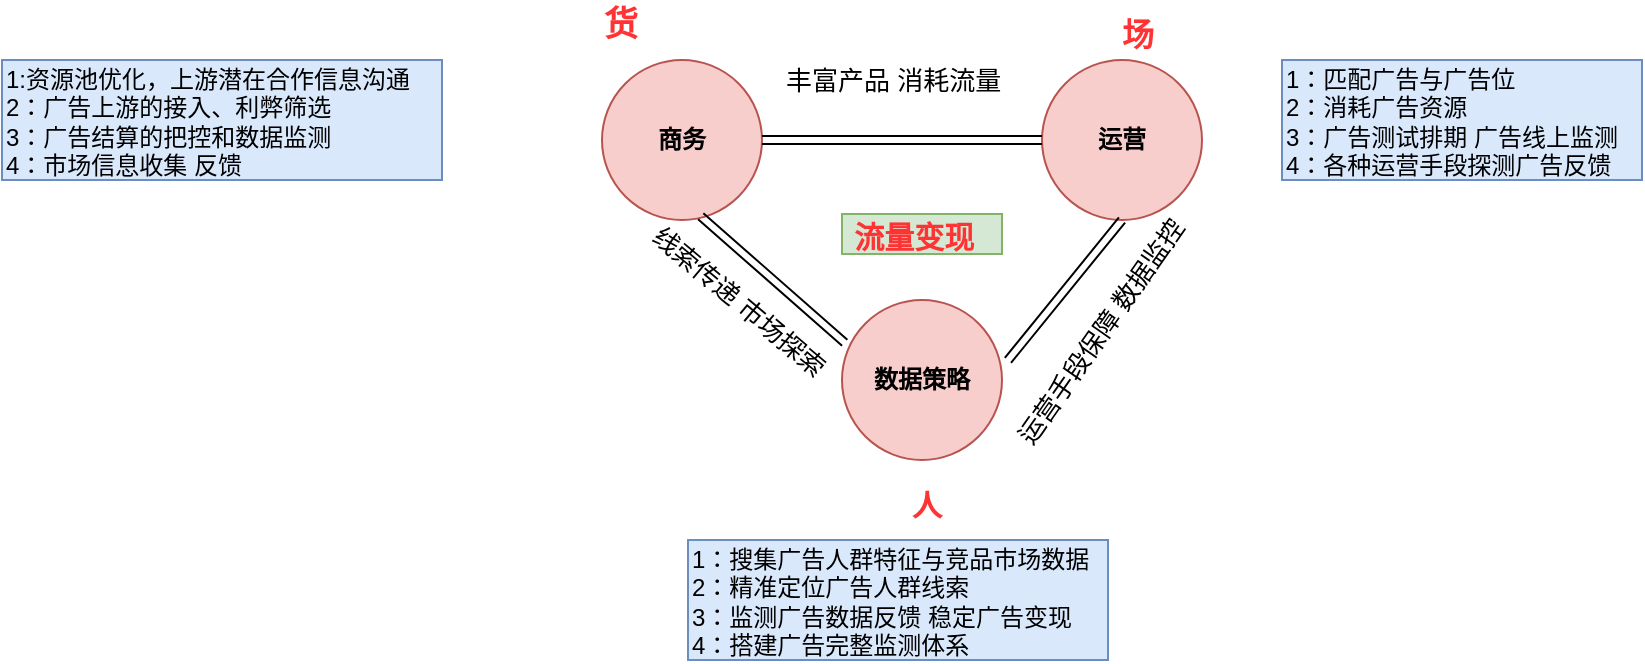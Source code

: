 <mxfile pages="1" version="11.2.4" type="github"><diagram id="uT4ai2NyqeFOxArQsVJe" name="Page-1"><mxGraphModel dx="1865" dy="550" grid="1" gridSize="10" guides="1" tooltips="1" connect="1" arrows="1" fold="1" page="1" pageScale="1" pageWidth="827" pageHeight="1169" math="0" shadow="0"><root><mxCell id="0"/><mxCell id="1" parent="0"/><mxCell id="UptYarmIDt0Itl027zg8-4" value="1:资源池优化，上游潜在合作信息沟通&lt;br&gt;2：广告上游的接入、利弊筛选&lt;br&gt;3：广告结算的把控和数据监测&lt;br&gt;4：市场信息收集 反馈" style="text;html=1;resizable=0;points=[];autosize=1;align=left;verticalAlign=top;spacingTop=-4;fillColor=#dae8fc;strokeColor=#6c8ebf;" vertex="1" parent="1"><mxGeometry x="-40" y="80" width="220" height="60" as="geometry"/></mxCell><mxCell id="UptYarmIDt0Itl027zg8-5" value="商务" style="ellipse;whiteSpace=wrap;html=1;aspect=fixed;fillColor=#f8cecc;strokeColor=#b85450;fontStyle=1" vertex="1" parent="1"><mxGeometry x="260" y="80" width="80" height="80" as="geometry"/></mxCell><mxCell id="UptYarmIDt0Itl027zg8-6" value="运营" style="ellipse;whiteSpace=wrap;html=1;aspect=fixed;fillColor=#f8cecc;strokeColor=#b85450;fontStyle=1" vertex="1" parent="1"><mxGeometry x="480" y="80" width="80" height="80" as="geometry"/></mxCell><mxCell id="UptYarmIDt0Itl027zg8-7" value="数据策略" style="ellipse;whiteSpace=wrap;html=1;aspect=fixed;fillColor=#f8cecc;strokeColor=#b85450;fontStyle=1" vertex="1" parent="1"><mxGeometry x="380" y="200" width="80" height="80" as="geometry"/></mxCell><mxCell id="UptYarmIDt0Itl027zg8-8" value="" style="shape=link;html=1;exitX=1;exitY=0.5;exitDx=0;exitDy=0;entryX=0;entryY=0.5;entryDx=0;entryDy=0;" edge="1" parent="1" source="UptYarmIDt0Itl027zg8-5" target="UptYarmIDt0Itl027zg8-6"><mxGeometry width="50" height="50" relative="1" as="geometry"><mxPoint x="360" y="150" as="sourcePoint"/><mxPoint x="460" y="120" as="targetPoint"/></mxGeometry></mxCell><mxCell id="UptYarmIDt0Itl027zg8-9" value="" style="shape=link;html=1;exitX=0.617;exitY=0.977;exitDx=0;exitDy=0;entryX=0.017;entryY=0.267;entryDx=0;entryDy=0;exitPerimeter=0;entryPerimeter=0;" edge="1" parent="1" source="UptYarmIDt0Itl027zg8-5" target="UptYarmIDt0Itl027zg8-7"><mxGeometry width="50" height="50" relative="1" as="geometry"><mxPoint x="350" y="130" as="sourcePoint"/><mxPoint x="490" y="130" as="targetPoint"/></mxGeometry></mxCell><mxCell id="UptYarmIDt0Itl027zg8-11" value="" style="shape=link;html=1;entryX=0.5;entryY=1;entryDx=0;entryDy=0;exitX=1.037;exitY=0.377;exitDx=0;exitDy=0;exitPerimeter=0;" edge="1" parent="1" source="UptYarmIDt0Itl027zg8-7" target="UptYarmIDt0Itl027zg8-6"><mxGeometry width="50" height="50" relative="1" as="geometry"><mxPoint x="470" y="230" as="sourcePoint"/><mxPoint x="540" y="190" as="targetPoint"/></mxGeometry></mxCell><mxCell id="UptYarmIDt0Itl027zg8-12" value="&lt;font color=&quot;#ff3333&quot; size=&quot;1&quot;&gt;&lt;b style=&quot;font-size: 17px&quot;&gt;货&lt;/b&gt;&lt;/font&gt;" style="text;html=1;resizable=0;points=[];autosize=1;align=left;verticalAlign=top;spacingTop=-4;" vertex="1" parent="1"><mxGeometry x="259" y="50" width="30" height="20" as="geometry"/></mxCell><mxCell id="UptYarmIDt0Itl027zg8-13" value="&lt;font color=&quot;#ff3333&quot; style=&quot;font-size: 16px&quot;&gt;场&lt;/font&gt;" style="text;html=1;resizable=0;points=[];autosize=1;align=left;verticalAlign=top;spacingTop=-4;fontStyle=1" vertex="1" parent="1"><mxGeometry x="518" y="55" width="30" height="20" as="geometry"/></mxCell><mxCell id="UptYarmIDt0Itl027zg8-14" value="&lt;span style=&quot;font-size: 15px;&quot;&gt;&lt;font color=&quot;#ff3333&quot; style=&quot;font-size: 15px;&quot;&gt;人&lt;/font&gt;&lt;/span&gt;" style="text;html=1;resizable=0;points=[];autosize=1;align=left;verticalAlign=top;spacingTop=-4;fontStyle=1;fontSize=15;" vertex="1" parent="1"><mxGeometry x="413" y="291" width="30" height="20" as="geometry"/></mxCell><mxCell id="UptYarmIDt0Itl027zg8-15" value="1：搜集广告人群特征与竞品市场数据&lt;br&gt;2：精准定位广告人群线索&lt;br&gt;3：监测广告数据反馈 稳定广告变现&lt;br&gt;4：搭建广告完整监测体系" style="text;html=1;resizable=0;points=[];autosize=1;align=left;verticalAlign=top;spacingTop=-4;fillColor=#dae8fc;strokeColor=#6c8ebf;" vertex="1" parent="1"><mxGeometry x="303" y="320" width="210" height="60" as="geometry"/></mxCell><mxCell id="UptYarmIDt0Itl027zg8-16" value="1：匹配广告与广告位&lt;br&gt;2：消耗广告资源&lt;br&gt;3：广告测试排期 广告线上监测&lt;br&gt;4：各种运营手段探测广告反馈&lt;br&gt;" style="text;html=1;resizable=0;points=[];autosize=1;align=left;verticalAlign=top;spacingTop=-4;fillColor=#dae8fc;strokeColor=#6c8ebf;" vertex="1" parent="1"><mxGeometry x="600" y="80" width="180" height="60" as="geometry"/></mxCell><mxCell id="UptYarmIDt0Itl027zg8-17" value="&lt;b&gt;&lt;font color=&quot;#ff3333&quot;&gt;&amp;nbsp;流量变现&lt;/font&gt;&lt;/b&gt;" style="text;html=1;resizable=0;points=[];autosize=1;align=left;verticalAlign=top;spacingTop=-4;fontSize=15;fillColor=#d5e8d4;strokeColor=#82b366;" vertex="1" parent="1"><mxGeometry x="380" y="157" width="80" height="20" as="geometry"/></mxCell><mxCell id="UptYarmIDt0Itl027zg8-18" value="线索传递 市场探索" style="text;html=1;resizable=0;points=[];autosize=1;align=left;verticalAlign=top;spacingTop=-4;fontSize=13;rotation=40;" vertex="1" parent="1"><mxGeometry x="270" y="200" width="140" height="20" as="geometry"/></mxCell><mxCell id="UptYarmIDt0Itl027zg8-19" value="运营手段保障 数据监控" style="text;html=1;resizable=0;points=[];autosize=1;align=left;verticalAlign=top;spacingTop=-4;fontSize=13;rotation=-55;" vertex="1" parent="1"><mxGeometry x="438" y="200" width="150" height="20" as="geometry"/></mxCell><mxCell id="UptYarmIDt0Itl027zg8-20" value="丰富产品 消耗流量" style="text;html=1;resizable=0;points=[];autosize=1;align=left;verticalAlign=top;spacingTop=-4;fontSize=13;" vertex="1" parent="1"><mxGeometry x="350" y="80" width="140" height="20" as="geometry"/></mxCell></root></mxGraphModel></diagram></mxfile>